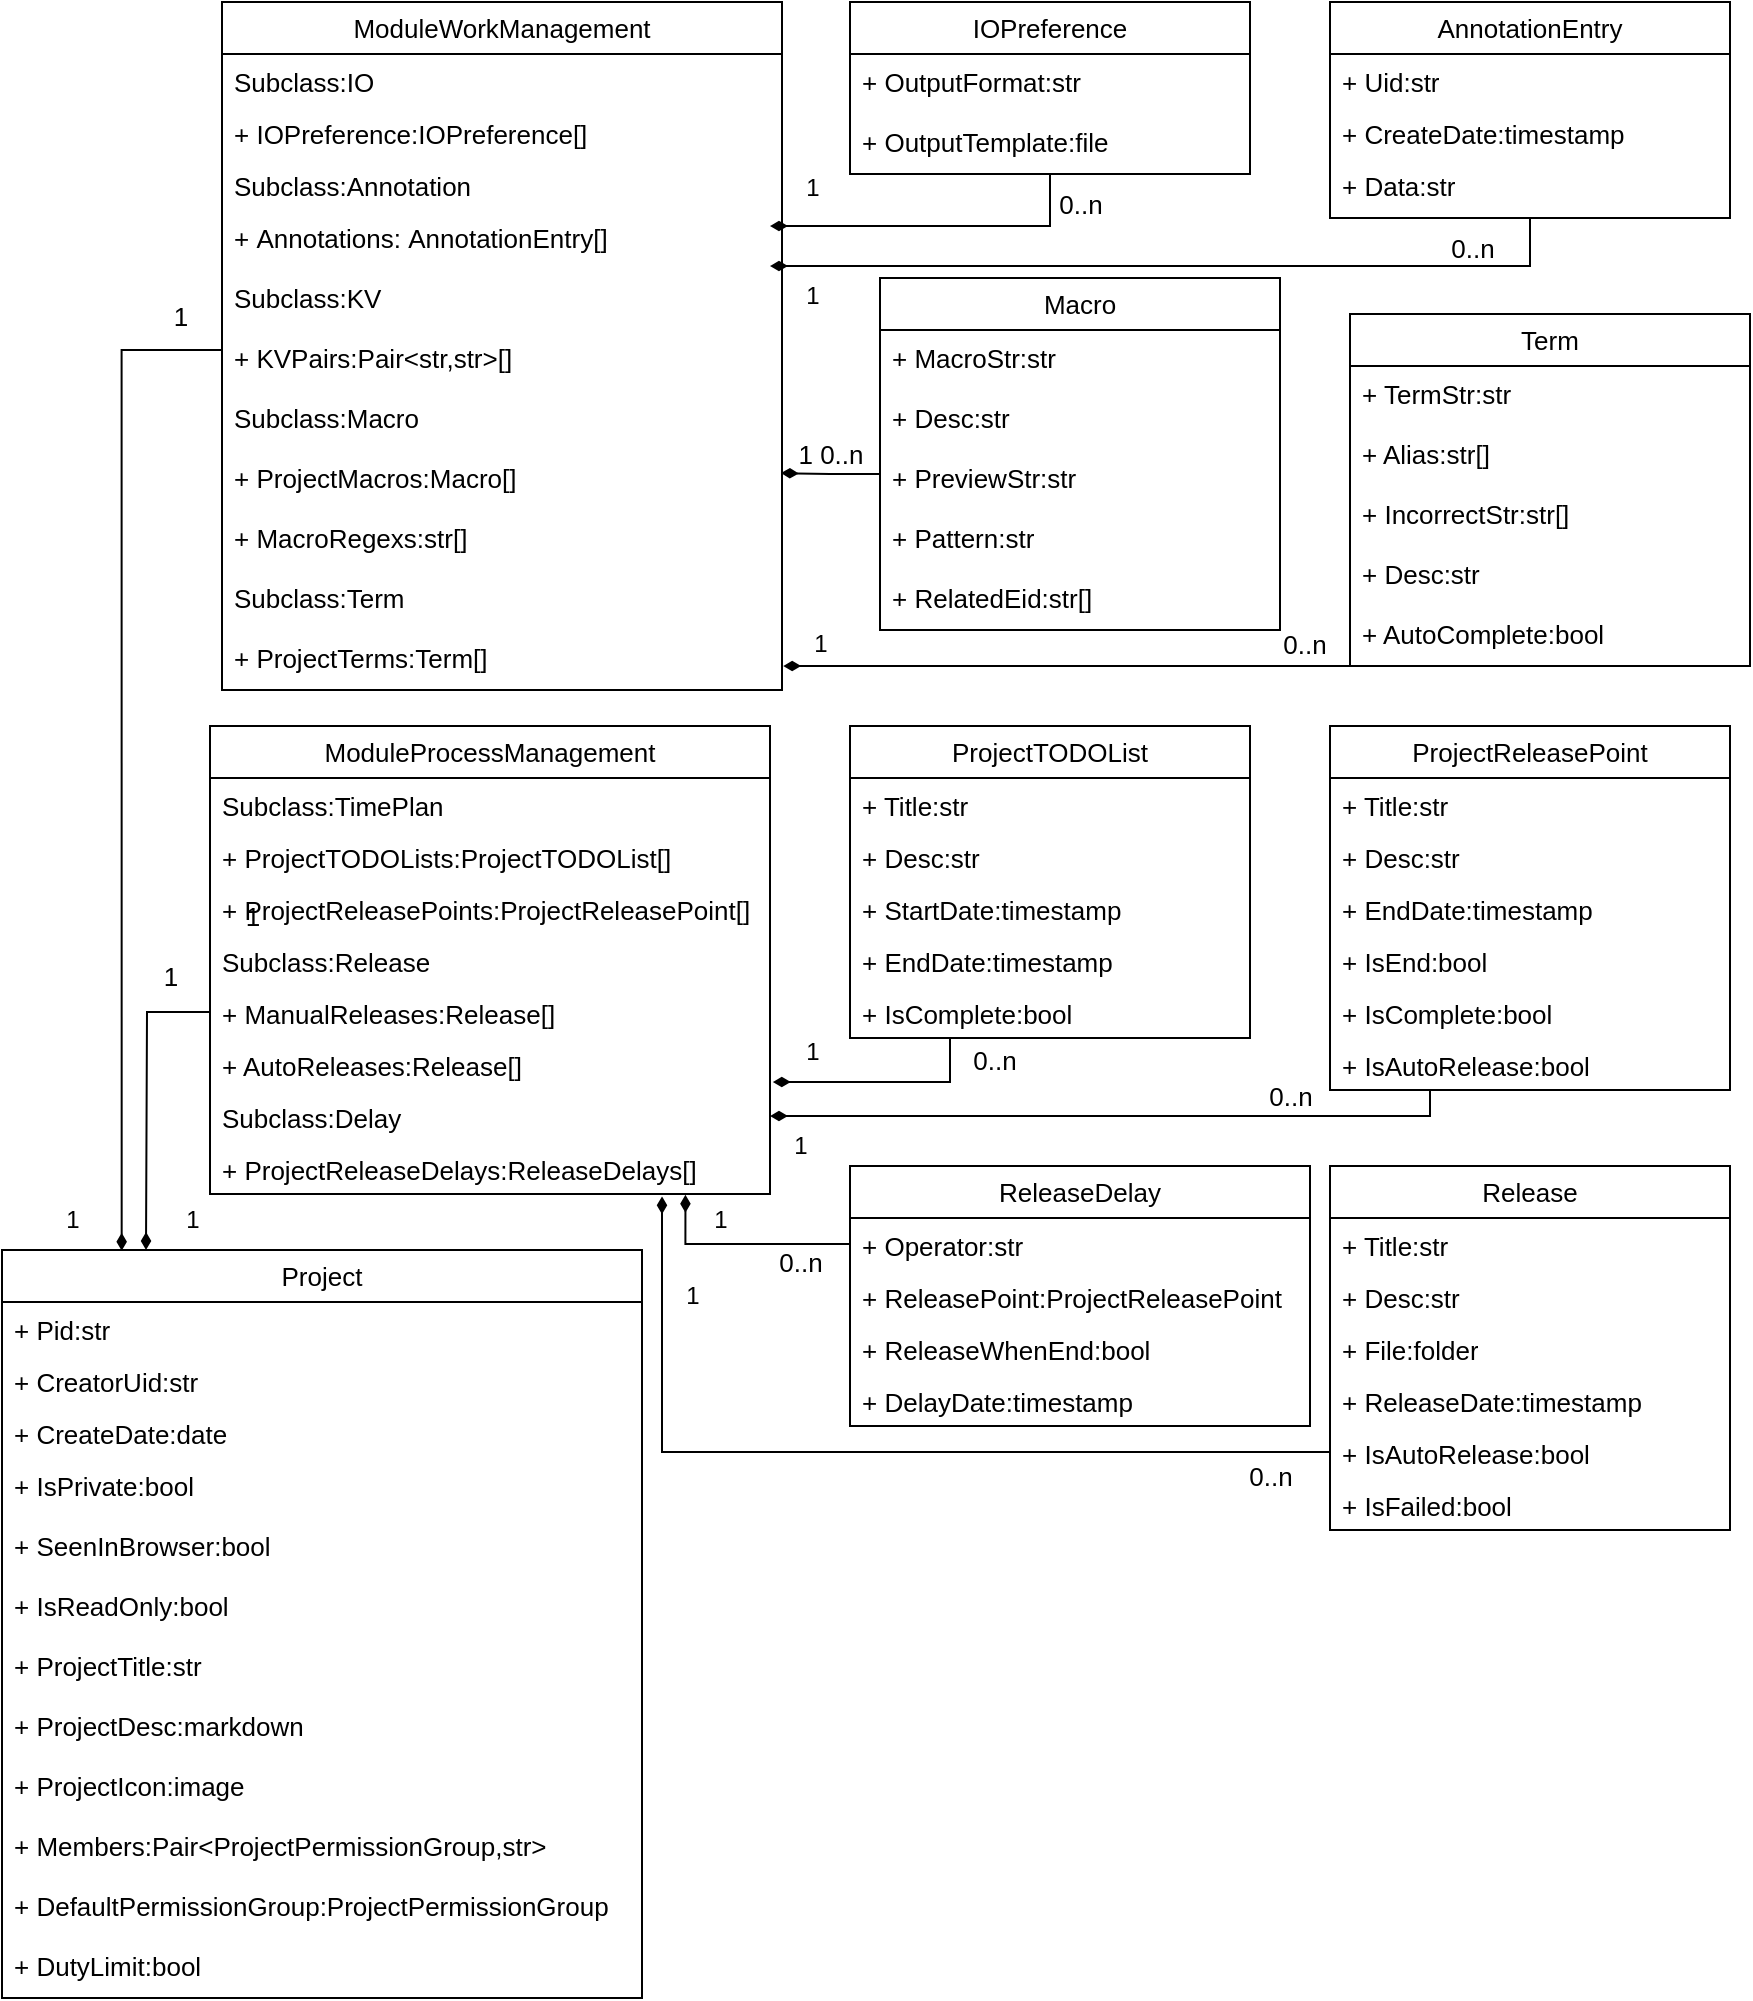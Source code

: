 <mxfile version="24.4.4" type="device">
  <diagram name="第 1 页" id="duQrCIHiaqTd_Oi0UtJW">
    <mxGraphModel dx="2378" dy="815" grid="1" gridSize="10" guides="1" tooltips="1" connect="1" arrows="1" fold="1" page="1" pageScale="1" pageWidth="827" pageHeight="1169" math="0" shadow="0">
      <root>
        <mxCell id="0" />
        <mxCell id="1" parent="0" />
        <mxCell id="gI9t6yz1Oa0XXFwcf4oz-1" value="Project" style="swimlane;fontStyle=0;childLayout=stackLayout;horizontal=1;startSize=26;fillColor=none;horizontalStack=0;resizeParent=1;resizeParentMax=0;resizeLast=0;collapsible=1;marginBottom=0;whiteSpace=wrap;html=1;fontSize=13;" parent="1" vertex="1">
          <mxGeometry x="-820" y="1042" width="320" height="374" as="geometry" />
        </mxCell>
        <mxCell id="gI9t6yz1Oa0XXFwcf4oz-2" value="+ Pid:str" style="text;strokeColor=none;fillColor=none;align=left;verticalAlign=top;spacingLeft=4;spacingRight=4;overflow=hidden;rotatable=0;points=[[0,0.5],[1,0.5]];portConstraint=eastwest;whiteSpace=wrap;html=1;fontSize=13;" parent="gI9t6yz1Oa0XXFwcf4oz-1" vertex="1">
          <mxGeometry y="26" width="320" height="26" as="geometry" />
        </mxCell>
        <mxCell id="gI9t6yz1Oa0XXFwcf4oz-3" value="+ CreatorUid:str" style="text;strokeColor=none;fillColor=none;align=left;verticalAlign=top;spacingLeft=4;spacingRight=4;overflow=hidden;rotatable=0;points=[[0,0.5],[1,0.5]];portConstraint=eastwest;whiteSpace=wrap;html=1;fontSize=13;" parent="gI9t6yz1Oa0XXFwcf4oz-1" vertex="1">
          <mxGeometry y="52" width="320" height="26" as="geometry" />
        </mxCell>
        <mxCell id="gI9t6yz1Oa0XXFwcf4oz-4" value="+ CreateDate:date" style="text;strokeColor=none;fillColor=none;align=left;verticalAlign=top;spacingLeft=4;spacingRight=4;overflow=hidden;rotatable=0;points=[[0,0.5],[1,0.5]];portConstraint=eastwest;whiteSpace=wrap;html=1;fontSize=13;" parent="gI9t6yz1Oa0XXFwcf4oz-1" vertex="1">
          <mxGeometry y="78" width="320" height="26" as="geometry" />
        </mxCell>
        <mxCell id="gI9t6yz1Oa0XXFwcf4oz-5" value="+ IsPrivate:bool" style="text;whiteSpace=wrap;html=1;fontFamily=Helvetica;fontSize=13;fontColor=default;spacingLeft=4;" parent="gI9t6yz1Oa0XXFwcf4oz-1" vertex="1">
          <mxGeometry y="104" width="320" height="30" as="geometry" />
        </mxCell>
        <mxCell id="gI9t6yz1Oa0XXFwcf4oz-6" value="+ SeenInBrowser:bool" style="text;whiteSpace=wrap;html=1;fontFamily=Helvetica;fontSize=13;fontColor=default;spacingLeft=4;" parent="gI9t6yz1Oa0XXFwcf4oz-1" vertex="1">
          <mxGeometry y="134" width="320" height="30" as="geometry" />
        </mxCell>
        <mxCell id="gI9t6yz1Oa0XXFwcf4oz-8" value="+ IsReadOnly:bool" style="text;whiteSpace=wrap;html=1;fontFamily=Helvetica;fontSize=13;fontColor=default;spacingLeft=4;" parent="gI9t6yz1Oa0XXFwcf4oz-1" vertex="1">
          <mxGeometry y="164" width="320" height="30" as="geometry" />
        </mxCell>
        <mxCell id="gI9t6yz1Oa0XXFwcf4oz-14" value="+ ProjectTitle:str" style="text;whiteSpace=wrap;html=1;fontFamily=Helvetica;fontSize=13;fontColor=default;spacingLeft=4;" parent="gI9t6yz1Oa0XXFwcf4oz-1" vertex="1">
          <mxGeometry y="194" width="320" height="30" as="geometry" />
        </mxCell>
        <mxCell id="gI9t6yz1Oa0XXFwcf4oz-13" value="+ ProjectDesc:markdown" style="text;whiteSpace=wrap;html=1;fontFamily=Helvetica;fontSize=13;fontColor=default;spacingLeft=4;" parent="gI9t6yz1Oa0XXFwcf4oz-1" vertex="1">
          <mxGeometry y="224" width="320" height="30" as="geometry" />
        </mxCell>
        <mxCell id="gI9t6yz1Oa0XXFwcf4oz-81" value="+ ProjectIcon:image" style="text;whiteSpace=wrap;html=1;fontFamily=Helvetica;fontSize=13;fontColor=default;spacingLeft=4;" parent="gI9t6yz1Oa0XXFwcf4oz-1" vertex="1">
          <mxGeometry y="254" width="320" height="30" as="geometry" />
        </mxCell>
        <mxCell id="gI9t6yz1Oa0XXFwcf4oz-11" value="+ Members:Pair&amp;lt;ProjectPermissionGroup,str&amp;gt;" style="text;whiteSpace=wrap;html=1;fontFamily=Helvetica;fontSize=13;fontColor=default;spacingLeft=4;" parent="gI9t6yz1Oa0XXFwcf4oz-1" vertex="1">
          <mxGeometry y="284" width="320" height="30" as="geometry" />
        </mxCell>
        <mxCell id="gI9t6yz1Oa0XXFwcf4oz-10" value="+ DefaultPermissionGroup:ProjectPermissionGroup" style="text;whiteSpace=wrap;html=1;fontFamily=Helvetica;fontSize=13;fontColor=default;spacingLeft=4;" parent="gI9t6yz1Oa0XXFwcf4oz-1" vertex="1">
          <mxGeometry y="314" width="320" height="30" as="geometry" />
        </mxCell>
        <mxCell id="iaXDbrhAoCBRmgVuGUHC-9" value="+ DutyLimit:bool" style="text;whiteSpace=wrap;html=1;fontFamily=Helvetica;fontSize=13;fontColor=default;spacingLeft=4;" parent="gI9t6yz1Oa0XXFwcf4oz-1" vertex="1">
          <mxGeometry y="344" width="320" height="30" as="geometry" />
        </mxCell>
        <mxCell id="gI9t6yz1Oa0XXFwcf4oz-55" value="AnnotationEntry" style="swimlane;fontStyle=0;childLayout=stackLayout;horizontal=1;startSize=26;fillColor=none;horizontalStack=0;resizeParent=1;resizeParentMax=0;resizeLast=0;collapsible=1;marginBottom=0;whiteSpace=wrap;html=1;fontSize=13;" parent="1" vertex="1">
          <mxGeometry x="-156" y="418" width="200" height="108" as="geometry" />
        </mxCell>
        <mxCell id="gI9t6yz1Oa0XXFwcf4oz-57" value="+ Uid:str" style="text;strokeColor=none;fillColor=none;align=left;verticalAlign=top;spacingLeft=4;spacingRight=4;overflow=hidden;rotatable=0;points=[[0,0.5],[1,0.5]];portConstraint=eastwest;whiteSpace=wrap;html=1;fontSize=13;" parent="gI9t6yz1Oa0XXFwcf4oz-55" vertex="1">
          <mxGeometry y="26" width="200" height="26" as="geometry" />
        </mxCell>
        <mxCell id="gI9t6yz1Oa0XXFwcf4oz-58" value="+ CreateDate:timestamp" style="text;strokeColor=none;fillColor=none;align=left;verticalAlign=top;spacingLeft=4;spacingRight=4;overflow=hidden;rotatable=0;points=[[0,0.5],[1,0.5]];portConstraint=eastwest;whiteSpace=wrap;html=1;fontSize=13;" parent="gI9t6yz1Oa0XXFwcf4oz-55" vertex="1">
          <mxGeometry y="52" width="200" height="26" as="geometry" />
        </mxCell>
        <mxCell id="gI9t6yz1Oa0XXFwcf4oz-60" value="+ Data:str" style="text;whiteSpace=wrap;html=1;fontFamily=Helvetica;fontSize=13;fontColor=default;spacingLeft=4;" parent="gI9t6yz1Oa0XXFwcf4oz-55" vertex="1">
          <mxGeometry y="78" width="200" height="30" as="geometry" />
        </mxCell>
        <mxCell id="GkcXhDEHEu3UvXluwhEP-16" value="ModuleProcessManagement" style="swimlane;fontStyle=0;childLayout=stackLayout;horizontal=1;startSize=26;fillColor=none;horizontalStack=0;resizeParent=1;resizeParentMax=0;resizeLast=0;collapsible=1;marginBottom=0;whiteSpace=wrap;html=1;fontSize=13;" parent="1" vertex="1">
          <mxGeometry x="-716" y="780" width="280" height="234" as="geometry" />
        </mxCell>
        <mxCell id="GkcXhDEHEu3UvXluwhEP-17" value="Subclass:TimePlan" style="text;strokeColor=none;fillColor=none;align=left;verticalAlign=top;spacingLeft=4;spacingRight=4;overflow=hidden;rotatable=0;points=[[0,0.5],[1,0.5]];portConstraint=eastwest;whiteSpace=wrap;html=1;fontSize=13;" parent="GkcXhDEHEu3UvXluwhEP-16" vertex="1">
          <mxGeometry y="26" width="280" height="26" as="geometry" />
        </mxCell>
        <mxCell id="GkcXhDEHEu3UvXluwhEP-18" value="+ ProjectTODOLists:ProjectTODOList[]" style="text;strokeColor=none;fillColor=none;align=left;verticalAlign=top;spacingLeft=4;spacingRight=4;overflow=hidden;rotatable=0;points=[[0,0.5],[1,0.5]];portConstraint=eastwest;whiteSpace=wrap;html=1;fontSize=13;" parent="GkcXhDEHEu3UvXluwhEP-16" vertex="1">
          <mxGeometry y="52" width="280" height="26" as="geometry" />
        </mxCell>
        <mxCell id="GkcXhDEHEu3UvXluwhEP-41" value="+ ProjectReleasePoints:ProjectReleasePoint[]" style="text;strokeColor=none;fillColor=none;align=left;verticalAlign=top;spacingLeft=4;spacingRight=4;overflow=hidden;rotatable=0;points=[[0,0.5],[1,0.5]];portConstraint=eastwest;whiteSpace=wrap;html=1;fontSize=13;" parent="GkcXhDEHEu3UvXluwhEP-16" vertex="1">
          <mxGeometry y="78" width="280" height="26" as="geometry" />
        </mxCell>
        <mxCell id="GkcXhDEHEu3UvXluwhEP-40" value="Subclass:Release" style="text;strokeColor=none;fillColor=none;align=left;verticalAlign=top;spacingLeft=4;spacingRight=4;overflow=hidden;rotatable=0;points=[[0,0.5],[1,0.5]];portConstraint=eastwest;whiteSpace=wrap;html=1;fontSize=13;" parent="GkcXhDEHEu3UvXluwhEP-16" vertex="1">
          <mxGeometry y="104" width="280" height="26" as="geometry" />
        </mxCell>
        <mxCell id="GkcXhDEHEu3UvXluwhEP-39" value="+ ManualReleases:Release[]" style="text;strokeColor=none;fillColor=none;align=left;verticalAlign=top;spacingLeft=4;spacingRight=4;overflow=hidden;rotatable=0;points=[[0,0.5],[1,0.5]];portConstraint=eastwest;whiteSpace=wrap;html=1;fontSize=13;" parent="GkcXhDEHEu3UvXluwhEP-16" vertex="1">
          <mxGeometry y="130" width="280" height="26" as="geometry" />
        </mxCell>
        <mxCell id="GkcXhDEHEu3UvXluwhEP-42" value="+ AutoReleases:Release[]" style="text;strokeColor=none;fillColor=none;align=left;verticalAlign=top;spacingLeft=4;spacingRight=4;overflow=hidden;rotatable=0;points=[[0,0.5],[1,0.5]];portConstraint=eastwest;whiteSpace=wrap;html=1;fontSize=13;" parent="GkcXhDEHEu3UvXluwhEP-16" vertex="1">
          <mxGeometry y="156" width="280" height="26" as="geometry" />
        </mxCell>
        <mxCell id="GkcXhDEHEu3UvXluwhEP-44" value="Subclass:Delay" style="text;strokeColor=none;fillColor=none;align=left;verticalAlign=top;spacingLeft=4;spacingRight=4;overflow=hidden;rotatable=0;points=[[0,0.5],[1,0.5]];portConstraint=eastwest;whiteSpace=wrap;html=1;fontSize=13;" parent="GkcXhDEHEu3UvXluwhEP-16" vertex="1">
          <mxGeometry y="182" width="280" height="26" as="geometry" />
        </mxCell>
        <mxCell id="GkcXhDEHEu3UvXluwhEP-45" value="+ ProjectReleaseDelays:ReleaseDelays[]" style="text;strokeColor=none;fillColor=none;align=left;verticalAlign=top;spacingLeft=4;spacingRight=4;overflow=hidden;rotatable=0;points=[[0,0.5],[1,0.5]];portConstraint=eastwest;whiteSpace=wrap;html=1;fontSize=13;" parent="GkcXhDEHEu3UvXluwhEP-16" vertex="1">
          <mxGeometry y="208" width="280" height="26" as="geometry" />
        </mxCell>
        <mxCell id="GkcXhDEHEu3UvXluwhEP-27" value="ModuleWorkManagement" style="swimlane;fontStyle=0;childLayout=stackLayout;horizontal=1;startSize=26;fillColor=none;horizontalStack=0;resizeParent=1;resizeParentMax=0;resizeLast=0;collapsible=1;marginBottom=0;whiteSpace=wrap;html=1;fontSize=13;" parent="1" vertex="1">
          <mxGeometry x="-710" y="418" width="280" height="344" as="geometry" />
        </mxCell>
        <mxCell id="GkcXhDEHEu3UvXluwhEP-28" value="Subclass:IO" style="text;strokeColor=none;fillColor=none;align=left;verticalAlign=top;spacingLeft=4;spacingRight=4;overflow=hidden;rotatable=0;points=[[0,0.5],[1,0.5]];portConstraint=eastwest;whiteSpace=wrap;html=1;fontSize=13;" parent="GkcXhDEHEu3UvXluwhEP-27" vertex="1">
          <mxGeometry y="26" width="280" height="26" as="geometry" />
        </mxCell>
        <mxCell id="GkcXhDEHEu3UvXluwhEP-29" value="+ IOPreference:IOPreference[]" style="text;strokeColor=none;fillColor=none;align=left;verticalAlign=top;spacingLeft=4;spacingRight=4;overflow=hidden;rotatable=0;points=[[0,0.5],[1,0.5]];portConstraint=eastwest;whiteSpace=wrap;html=1;fontSize=13;" parent="GkcXhDEHEu3UvXluwhEP-27" vertex="1">
          <mxGeometry y="52" width="280" height="26" as="geometry" />
        </mxCell>
        <mxCell id="GkcXhDEHEu3UvXluwhEP-30" value="Subclass:Annotation" style="text;strokeColor=none;fillColor=none;align=left;verticalAlign=top;spacingLeft=4;spacingRight=4;overflow=hidden;rotatable=0;points=[[0,0.5],[1,0.5]];portConstraint=eastwest;whiteSpace=wrap;html=1;fontSize=13;" parent="GkcXhDEHEu3UvXluwhEP-27" vertex="1">
          <mxGeometry y="78" width="280" height="26" as="geometry" />
        </mxCell>
        <mxCell id="GkcXhDEHEu3UvXluwhEP-31" value="+&amp;nbsp;Annotations:&amp;nbsp;AnnotationEntry[]" style="text;whiteSpace=wrap;html=1;fontFamily=Helvetica;fontSize=13;fontColor=default;spacingLeft=4;" parent="GkcXhDEHEu3UvXluwhEP-27" vertex="1">
          <mxGeometry y="104" width="280" height="30" as="geometry" />
        </mxCell>
        <mxCell id="GkcXhDEHEu3UvXluwhEP-34" value="Subclass:KV" style="text;whiteSpace=wrap;html=1;fontFamily=Helvetica;fontSize=13;fontColor=default;spacingLeft=4;" parent="GkcXhDEHEu3UvXluwhEP-27" vertex="1">
          <mxGeometry y="134" width="280" height="30" as="geometry" />
        </mxCell>
        <mxCell id="GkcXhDEHEu3UvXluwhEP-35" value="+ KVPairs:Pair&amp;lt;str,str&amp;gt;[]" style="text;whiteSpace=wrap;html=1;fontFamily=Helvetica;fontSize=13;fontColor=default;spacingLeft=4;" parent="GkcXhDEHEu3UvXluwhEP-27" vertex="1">
          <mxGeometry y="164" width="280" height="30" as="geometry" />
        </mxCell>
        <mxCell id="GkcXhDEHEu3UvXluwhEP-32" value="Subclass:Macro" style="text;whiteSpace=wrap;html=1;fontFamily=Helvetica;fontSize=13;fontColor=default;spacingLeft=4;" parent="GkcXhDEHEu3UvXluwhEP-27" vertex="1">
          <mxGeometry y="194" width="280" height="30" as="geometry" />
        </mxCell>
        <mxCell id="GkcXhDEHEu3UvXluwhEP-33" value="+ ProjectMacros:Macro[]" style="text;whiteSpace=wrap;html=1;fontFamily=Helvetica;fontSize=13;fontColor=default;spacingLeft=4;" parent="GkcXhDEHEu3UvXluwhEP-27" vertex="1">
          <mxGeometry y="224" width="280" height="30" as="geometry" />
        </mxCell>
        <mxCell id="GkcXhDEHEu3UvXluwhEP-47" value="+ MacroRegexs:str[]" style="text;whiteSpace=wrap;html=1;fontFamily=Helvetica;fontSize=13;fontColor=default;spacingLeft=4;" parent="GkcXhDEHEu3UvXluwhEP-27" vertex="1">
          <mxGeometry y="254" width="280" height="30" as="geometry" />
        </mxCell>
        <mxCell id="GkcXhDEHEu3UvXluwhEP-36" value="Subclass:Term" style="text;whiteSpace=wrap;html=1;fontFamily=Helvetica;fontSize=13;fontColor=default;spacingLeft=4;" parent="GkcXhDEHEu3UvXluwhEP-27" vertex="1">
          <mxGeometry y="284" width="280" height="30" as="geometry" />
        </mxCell>
        <mxCell id="GkcXhDEHEu3UvXluwhEP-37" value="+ ProjectTerms:Term[]" style="text;whiteSpace=wrap;html=1;fontFamily=Helvetica;fontSize=13;fontColor=default;spacingLeft=4;" parent="GkcXhDEHEu3UvXluwhEP-27" vertex="1">
          <mxGeometry y="314" width="280" height="30" as="geometry" />
        </mxCell>
        <mxCell id="GkcXhDEHEu3UvXluwhEP-48" value="Macro" style="swimlane;fontStyle=0;childLayout=stackLayout;horizontal=1;startSize=26;fillColor=none;horizontalStack=0;resizeParent=1;resizeParentMax=0;resizeLast=0;collapsible=1;marginBottom=0;whiteSpace=wrap;html=1;fontSize=13;" parent="1" vertex="1">
          <mxGeometry x="-381" y="556" width="200" height="176" as="geometry" />
        </mxCell>
        <mxCell id="GkcXhDEHEu3UvXluwhEP-52" value="+ MacroStr:str" style="text;whiteSpace=wrap;html=1;fontFamily=Helvetica;fontSize=13;fontColor=default;spacingLeft=4;" parent="GkcXhDEHEu3UvXluwhEP-48" vertex="1">
          <mxGeometry y="26" width="200" height="30" as="geometry" />
        </mxCell>
        <mxCell id="GkcXhDEHEu3UvXluwhEP-53" value="+ Desc:str" style="text;whiteSpace=wrap;html=1;fontFamily=Helvetica;fontSize=13;fontColor=default;spacingLeft=4;" parent="GkcXhDEHEu3UvXluwhEP-48" vertex="1">
          <mxGeometry y="56" width="200" height="30" as="geometry" />
        </mxCell>
        <mxCell id="Rgy7_vi8cr9XrP70HSUl-1" value="+ PreviewStr:str" style="text;whiteSpace=wrap;html=1;fontFamily=Helvetica;fontSize=13;fontColor=default;spacingLeft=4;" parent="GkcXhDEHEu3UvXluwhEP-48" vertex="1">
          <mxGeometry y="86" width="200" height="30" as="geometry" />
        </mxCell>
        <mxCell id="GkcXhDEHEu3UvXluwhEP-55" value="+ Pattern:str" style="text;whiteSpace=wrap;html=1;fontFamily=Helvetica;fontSize=13;fontColor=default;spacingLeft=4;" parent="GkcXhDEHEu3UvXluwhEP-48" vertex="1">
          <mxGeometry y="116" width="200" height="30" as="geometry" />
        </mxCell>
        <mxCell id="GkcXhDEHEu3UvXluwhEP-54" value="+ RelatedEid:str[]" style="text;whiteSpace=wrap;html=1;fontFamily=Helvetica;fontSize=13;fontColor=default;spacingLeft=4;" parent="GkcXhDEHEu3UvXluwhEP-48" vertex="1">
          <mxGeometry y="146" width="200" height="30" as="geometry" />
        </mxCell>
        <mxCell id="GkcXhDEHEu3UvXluwhEP-56" value="IOPreference" style="swimlane;fontStyle=0;childLayout=stackLayout;horizontal=1;startSize=26;fillColor=none;horizontalStack=0;resizeParent=1;resizeParentMax=0;resizeLast=0;collapsible=1;marginBottom=0;whiteSpace=wrap;html=1;fontSize=13;" parent="1" vertex="1">
          <mxGeometry x="-396" y="418" width="200" height="86" as="geometry" />
        </mxCell>
        <mxCell id="GkcXhDEHEu3UvXluwhEP-59" value="+ OutputFormat:str" style="text;whiteSpace=wrap;html=1;fontFamily=Helvetica;fontSize=13;fontColor=default;spacingLeft=4;" parent="GkcXhDEHEu3UvXluwhEP-56" vertex="1">
          <mxGeometry y="26" width="200" height="30" as="geometry" />
        </mxCell>
        <mxCell id="GkcXhDEHEu3UvXluwhEP-60" value="+ OutputTemplate:file" style="text;whiteSpace=wrap;html=1;fontFamily=Helvetica;fontSize=13;fontColor=default;spacingLeft=4;" parent="GkcXhDEHEu3UvXluwhEP-56" vertex="1">
          <mxGeometry y="56" width="200" height="30" as="geometry" />
        </mxCell>
        <mxCell id="GkcXhDEHEu3UvXluwhEP-68" value="Term" style="swimlane;fontStyle=0;childLayout=stackLayout;horizontal=1;startSize=26;fillColor=none;horizontalStack=0;resizeParent=1;resizeParentMax=0;resizeLast=0;collapsible=1;marginBottom=0;whiteSpace=wrap;html=1;fontSize=13;" parent="1" vertex="1">
          <mxGeometry x="-146" y="574" width="200" height="176" as="geometry" />
        </mxCell>
        <mxCell id="GkcXhDEHEu3UvXluwhEP-69" value="+ TermStr:str" style="text;whiteSpace=wrap;html=1;fontFamily=Helvetica;fontSize=13;fontColor=default;spacingLeft=4;" parent="GkcXhDEHEu3UvXluwhEP-68" vertex="1">
          <mxGeometry y="26" width="200" height="30" as="geometry" />
        </mxCell>
        <mxCell id="GkcXhDEHEu3UvXluwhEP-70" value="+ Alias:str[]" style="text;whiteSpace=wrap;html=1;fontFamily=Helvetica;fontSize=13;fontColor=default;spacingLeft=4;" parent="GkcXhDEHEu3UvXluwhEP-68" vertex="1">
          <mxGeometry y="56" width="200" height="30" as="geometry" />
        </mxCell>
        <mxCell id="GkcXhDEHEu3UvXluwhEP-71" value="+ IncorrectStr:str[]" style="text;whiteSpace=wrap;html=1;fontFamily=Helvetica;fontSize=13;fontColor=default;spacingLeft=4;" parent="GkcXhDEHEu3UvXluwhEP-68" vertex="1">
          <mxGeometry y="86" width="200" height="30" as="geometry" />
        </mxCell>
        <mxCell id="GkcXhDEHEu3UvXluwhEP-72" value="+ Desc:str" style="text;whiteSpace=wrap;html=1;fontFamily=Helvetica;fontSize=13;fontColor=default;spacingLeft=4;" parent="GkcXhDEHEu3UvXluwhEP-68" vertex="1">
          <mxGeometry y="116" width="200" height="30" as="geometry" />
        </mxCell>
        <mxCell id="GkcXhDEHEu3UvXluwhEP-75" value="+ AutoComplete:bool" style="text;whiteSpace=wrap;html=1;fontFamily=Helvetica;fontSize=13;fontColor=default;spacingLeft=4;" parent="GkcXhDEHEu3UvXluwhEP-68" vertex="1">
          <mxGeometry y="146" width="200" height="30" as="geometry" />
        </mxCell>
        <mxCell id="GkcXhDEHEu3UvXluwhEP-76" value="ProjectTODOList" style="swimlane;fontStyle=0;childLayout=stackLayout;horizontal=1;startSize=26;fillColor=none;horizontalStack=0;resizeParent=1;resizeParentMax=0;resizeLast=0;collapsible=1;marginBottom=0;whiteSpace=wrap;html=1;fontSize=13;" parent="1" vertex="1">
          <mxGeometry x="-396" y="780" width="200" height="156" as="geometry" />
        </mxCell>
        <mxCell id="GkcXhDEHEu3UvXluwhEP-78" value="+ Title:str" style="text;strokeColor=none;fillColor=none;align=left;verticalAlign=top;spacingLeft=4;spacingRight=4;overflow=hidden;rotatable=0;points=[[0,0.5],[1,0.5]];portConstraint=eastwest;whiteSpace=wrap;html=1;fontSize=13;" parent="GkcXhDEHEu3UvXluwhEP-76" vertex="1">
          <mxGeometry y="26" width="200" height="26" as="geometry" />
        </mxCell>
        <mxCell id="GkcXhDEHEu3UvXluwhEP-87" value="+ Desc:str" style="text;strokeColor=none;fillColor=none;align=left;verticalAlign=top;spacingLeft=4;spacingRight=4;overflow=hidden;rotatable=0;points=[[0,0.5],[1,0.5]];portConstraint=eastwest;whiteSpace=wrap;html=1;fontSize=13;" parent="GkcXhDEHEu3UvXluwhEP-76" vertex="1">
          <mxGeometry y="52" width="200" height="26" as="geometry" />
        </mxCell>
        <mxCell id="GkcXhDEHEu3UvXluwhEP-85" value="+ StartDate:timestamp" style="text;strokeColor=none;fillColor=none;align=left;verticalAlign=top;spacingLeft=4;spacingRight=4;overflow=hidden;rotatable=0;points=[[0,0.5],[1,0.5]];portConstraint=eastwest;whiteSpace=wrap;html=1;fontSize=13;" parent="GkcXhDEHEu3UvXluwhEP-76" vertex="1">
          <mxGeometry y="78" width="200" height="26" as="geometry" />
        </mxCell>
        <mxCell id="GkcXhDEHEu3UvXluwhEP-88" value="+ EndDate:timestamp" style="text;strokeColor=none;fillColor=none;align=left;verticalAlign=top;spacingLeft=4;spacingRight=4;overflow=hidden;rotatable=0;points=[[0,0.5],[1,0.5]];portConstraint=eastwest;whiteSpace=wrap;html=1;fontSize=13;" parent="GkcXhDEHEu3UvXluwhEP-76" vertex="1">
          <mxGeometry y="104" width="200" height="26" as="geometry" />
        </mxCell>
        <mxCell id="GkcXhDEHEu3UvXluwhEP-86" value="+ IsComplete:bool" style="text;strokeColor=none;fillColor=none;align=left;verticalAlign=top;spacingLeft=4;spacingRight=4;overflow=hidden;rotatable=0;points=[[0,0.5],[1,0.5]];portConstraint=eastwest;whiteSpace=wrap;html=1;fontSize=13;" parent="GkcXhDEHEu3UvXluwhEP-76" vertex="1">
          <mxGeometry y="130" width="200" height="26" as="geometry" />
        </mxCell>
        <mxCell id="GkcXhDEHEu3UvXluwhEP-90" value="ProjectReleasePoint" style="swimlane;fontStyle=0;childLayout=stackLayout;horizontal=1;startSize=26;fillColor=none;horizontalStack=0;resizeParent=1;resizeParentMax=0;resizeLast=0;collapsible=1;marginBottom=0;whiteSpace=wrap;html=1;fontSize=13;" parent="1" vertex="1">
          <mxGeometry x="-156" y="780" width="200" height="182" as="geometry" />
        </mxCell>
        <mxCell id="GkcXhDEHEu3UvXluwhEP-91" value="+ Title:str" style="text;strokeColor=none;fillColor=none;align=left;verticalAlign=top;spacingLeft=4;spacingRight=4;overflow=hidden;rotatable=0;points=[[0,0.5],[1,0.5]];portConstraint=eastwest;whiteSpace=wrap;html=1;fontSize=13;" parent="GkcXhDEHEu3UvXluwhEP-90" vertex="1">
          <mxGeometry y="26" width="200" height="26" as="geometry" />
        </mxCell>
        <mxCell id="GkcXhDEHEu3UvXluwhEP-93" value="+ Desc:str" style="text;strokeColor=none;fillColor=none;align=left;verticalAlign=top;spacingLeft=4;spacingRight=4;overflow=hidden;rotatable=0;points=[[0,0.5],[1,0.5]];portConstraint=eastwest;whiteSpace=wrap;html=1;fontSize=13;" parent="GkcXhDEHEu3UvXluwhEP-90" vertex="1">
          <mxGeometry y="52" width="200" height="26" as="geometry" />
        </mxCell>
        <mxCell id="GkcXhDEHEu3UvXluwhEP-95" value="+ EndDate:timestamp" style="text;strokeColor=none;fillColor=none;align=left;verticalAlign=top;spacingLeft=4;spacingRight=4;overflow=hidden;rotatable=0;points=[[0,0.5],[1,0.5]];portConstraint=eastwest;whiteSpace=wrap;html=1;fontSize=13;" parent="GkcXhDEHEu3UvXluwhEP-90" vertex="1">
          <mxGeometry y="78" width="200" height="26" as="geometry" />
        </mxCell>
        <mxCell id="GkcXhDEHEu3UvXluwhEP-96" value="+ IsEnd:bool" style="text;strokeColor=none;fillColor=none;align=left;verticalAlign=top;spacingLeft=4;spacingRight=4;overflow=hidden;rotatable=0;points=[[0,0.5],[1,0.5]];portConstraint=eastwest;whiteSpace=wrap;html=1;fontSize=13;" parent="GkcXhDEHEu3UvXluwhEP-90" vertex="1">
          <mxGeometry y="104" width="200" height="26" as="geometry" />
        </mxCell>
        <mxCell id="GkcXhDEHEu3UvXluwhEP-97" value="+ IsComplete:bool" style="text;strokeColor=none;fillColor=none;align=left;verticalAlign=top;spacingLeft=4;spacingRight=4;overflow=hidden;rotatable=0;points=[[0,0.5],[1,0.5]];portConstraint=eastwest;whiteSpace=wrap;html=1;fontSize=13;" parent="GkcXhDEHEu3UvXluwhEP-90" vertex="1">
          <mxGeometry y="130" width="200" height="26" as="geometry" />
        </mxCell>
        <mxCell id="GkcXhDEHEu3UvXluwhEP-98" value="+ IsAutoRelease:bool" style="text;strokeColor=none;fillColor=none;align=left;verticalAlign=top;spacingLeft=4;spacingRight=4;overflow=hidden;rotatable=0;points=[[0,0.5],[1,0.5]];portConstraint=eastwest;whiteSpace=wrap;html=1;fontSize=13;" parent="GkcXhDEHEu3UvXluwhEP-90" vertex="1">
          <mxGeometry y="156" width="200" height="26" as="geometry" />
        </mxCell>
        <mxCell id="GkcXhDEHEu3UvXluwhEP-99" value="Release" style="swimlane;fontStyle=0;childLayout=stackLayout;horizontal=1;startSize=26;fillColor=none;horizontalStack=0;resizeParent=1;resizeParentMax=0;resizeLast=0;collapsible=1;marginBottom=0;whiteSpace=wrap;html=1;fontSize=13;" parent="1" vertex="1">
          <mxGeometry x="-156" y="1000" width="200" height="182" as="geometry" />
        </mxCell>
        <mxCell id="GkcXhDEHEu3UvXluwhEP-100" value="+ Title:str" style="text;strokeColor=none;fillColor=none;align=left;verticalAlign=top;spacingLeft=4;spacingRight=4;overflow=hidden;rotatable=0;points=[[0,0.5],[1,0.5]];portConstraint=eastwest;whiteSpace=wrap;html=1;fontSize=13;" parent="GkcXhDEHEu3UvXluwhEP-99" vertex="1">
          <mxGeometry y="26" width="200" height="26" as="geometry" />
        </mxCell>
        <mxCell id="GkcXhDEHEu3UvXluwhEP-102" value="+ Desc:str" style="text;strokeColor=none;fillColor=none;align=left;verticalAlign=top;spacingLeft=4;spacingRight=4;overflow=hidden;rotatable=0;points=[[0,0.5],[1,0.5]];portConstraint=eastwest;whiteSpace=wrap;html=1;fontSize=13;" parent="GkcXhDEHEu3UvXluwhEP-99" vertex="1">
          <mxGeometry y="52" width="200" height="26" as="geometry" />
        </mxCell>
        <mxCell id="GkcXhDEHEu3UvXluwhEP-105" value="+ File:folder" style="text;strokeColor=none;fillColor=none;align=left;verticalAlign=top;spacingLeft=4;spacingRight=4;overflow=hidden;rotatable=0;points=[[0,0.5],[1,0.5]];portConstraint=eastwest;whiteSpace=wrap;html=1;fontSize=13;" parent="GkcXhDEHEu3UvXluwhEP-99" vertex="1">
          <mxGeometry y="78" width="200" height="26" as="geometry" />
        </mxCell>
        <mxCell id="GkcXhDEHEu3UvXluwhEP-103" value="+ ReleaseDate:timestamp" style="text;strokeColor=none;fillColor=none;align=left;verticalAlign=top;spacingLeft=4;spacingRight=4;overflow=hidden;rotatable=0;points=[[0,0.5],[1,0.5]];portConstraint=eastwest;whiteSpace=wrap;html=1;fontSize=13;" parent="GkcXhDEHEu3UvXluwhEP-99" vertex="1">
          <mxGeometry y="104" width="200" height="26" as="geometry" />
        </mxCell>
        <mxCell id="GkcXhDEHEu3UvXluwhEP-106" value="+ IsAutoRelease:bool" style="text;strokeColor=none;fillColor=none;align=left;verticalAlign=top;spacingLeft=4;spacingRight=4;overflow=hidden;rotatable=0;points=[[0,0.5],[1,0.5]];portConstraint=eastwest;whiteSpace=wrap;html=1;fontSize=13;" parent="GkcXhDEHEu3UvXluwhEP-99" vertex="1">
          <mxGeometry y="130" width="200" height="26" as="geometry" />
        </mxCell>
        <mxCell id="GkcXhDEHEu3UvXluwhEP-104" value="+ IsFailed:bool" style="text;strokeColor=none;fillColor=none;align=left;verticalAlign=top;spacingLeft=4;spacingRight=4;overflow=hidden;rotatable=0;points=[[0,0.5],[1,0.5]];portConstraint=eastwest;whiteSpace=wrap;html=1;fontSize=13;" parent="GkcXhDEHEu3UvXluwhEP-99" vertex="1">
          <mxGeometry y="156" width="200" height="26" as="geometry" />
        </mxCell>
        <mxCell id="GkcXhDEHEu3UvXluwhEP-107" value="ReleaseDelay" style="swimlane;fontStyle=0;childLayout=stackLayout;horizontal=1;startSize=26;fillColor=none;horizontalStack=0;resizeParent=1;resizeParentMax=0;resizeLast=0;collapsible=1;marginBottom=0;whiteSpace=wrap;html=1;fontSize=13;" parent="1" vertex="1">
          <mxGeometry x="-396" y="1000" width="230" height="130" as="geometry" />
        </mxCell>
        <mxCell id="GkcXhDEHEu3UvXluwhEP-108" value="+ Operator:str" style="text;strokeColor=none;fillColor=none;align=left;verticalAlign=top;spacingLeft=4;spacingRight=4;overflow=hidden;rotatable=0;points=[[0,0.5],[1,0.5]];portConstraint=eastwest;whiteSpace=wrap;html=1;fontSize=13;" parent="GkcXhDEHEu3UvXluwhEP-107" vertex="1">
          <mxGeometry y="26" width="230" height="26" as="geometry" />
        </mxCell>
        <mxCell id="GkcXhDEHEu3UvXluwhEP-109" value="+ ReleasePoint:ProjectReleasePoint" style="text;strokeColor=none;fillColor=none;align=left;verticalAlign=top;spacingLeft=4;spacingRight=4;overflow=hidden;rotatable=0;points=[[0,0.5],[1,0.5]];portConstraint=eastwest;whiteSpace=wrap;html=1;fontSize=13;" parent="GkcXhDEHEu3UvXluwhEP-107" vertex="1">
          <mxGeometry y="52" width="230" height="26" as="geometry" />
        </mxCell>
        <mxCell id="GkcXhDEHEu3UvXluwhEP-110" value="+ ReleaseWhenEnd:bool" style="text;strokeColor=none;fillColor=none;align=left;verticalAlign=top;spacingLeft=4;spacingRight=4;overflow=hidden;rotatable=0;points=[[0,0.5],[1,0.5]];portConstraint=eastwest;whiteSpace=wrap;html=1;fontSize=13;" parent="GkcXhDEHEu3UvXluwhEP-107" vertex="1">
          <mxGeometry y="78" width="230" height="26" as="geometry" />
        </mxCell>
        <mxCell id="GkcXhDEHEu3UvXluwhEP-111" value="+ DelayDate:timestamp" style="text;strokeColor=none;fillColor=none;align=left;verticalAlign=top;spacingLeft=4;spacingRight=4;overflow=hidden;rotatable=0;points=[[0,0.5],[1,0.5]];portConstraint=eastwest;whiteSpace=wrap;html=1;fontSize=13;" parent="GkcXhDEHEu3UvXluwhEP-107" vertex="1">
          <mxGeometry y="104" width="230" height="26" as="geometry" />
        </mxCell>
        <mxCell id="GkcXhDEHEu3UvXluwhEP-208" style="edgeStyle=orthogonalEdgeStyle;rounded=0;orthogonalLoop=1;jettySize=auto;html=1;exitX=0.5;exitY=1;exitDx=0;exitDy=0;endArrow=diamondThin;endFill=1;fontSize=13;" parent="1" source="GkcXhDEHEu3UvXluwhEP-60" edge="1">
          <mxGeometry relative="1" as="geometry">
            <mxPoint x="-436" y="530" as="targetPoint" />
            <Array as="points">
              <mxPoint x="-296" y="530" />
              <mxPoint x="-436" y="530" />
            </Array>
          </mxGeometry>
        </mxCell>
        <mxCell id="GkcXhDEHEu3UvXluwhEP-209" style="edgeStyle=orthogonalEdgeStyle;rounded=0;orthogonalLoop=1;jettySize=auto;html=1;exitX=0.5;exitY=1;exitDx=0;exitDy=0;endArrow=diamondThin;endFill=1;fontSize=13;" parent="1" source="gI9t6yz1Oa0XXFwcf4oz-60" edge="1">
          <mxGeometry relative="1" as="geometry">
            <mxPoint x="-436" y="550" as="targetPoint" />
            <Array as="points">
              <mxPoint x="-56" y="550" />
              <mxPoint x="-436" y="550" />
            </Array>
          </mxGeometry>
        </mxCell>
        <mxCell id="GkcXhDEHEu3UvXluwhEP-217" style="edgeStyle=orthogonalEdgeStyle;rounded=0;orthogonalLoop=1;jettySize=auto;html=1;exitX=0.25;exitY=1;exitDx=0;exitDy=0;entryX=1.005;entryY=0.846;entryDx=0;entryDy=0;entryPerimeter=0;endArrow=diamondThin;endFill=1;fontSize=13;" parent="1" source="GkcXhDEHEu3UvXluwhEP-76" target="GkcXhDEHEu3UvXluwhEP-42" edge="1">
          <mxGeometry relative="1" as="geometry" />
        </mxCell>
        <mxCell id="GkcXhDEHEu3UvXluwhEP-218" style="edgeStyle=orthogonalEdgeStyle;rounded=0;orthogonalLoop=1;jettySize=auto;html=1;exitX=0.25;exitY=1;exitDx=0;exitDy=0;entryX=1;entryY=0.5;entryDx=0;entryDy=0;endArrow=diamondThin;endFill=1;fontSize=13;" parent="1" source="GkcXhDEHEu3UvXluwhEP-90" target="GkcXhDEHEu3UvXluwhEP-44" edge="1">
          <mxGeometry relative="1" as="geometry">
            <Array as="points">
              <mxPoint x="-106" y="975" />
            </Array>
          </mxGeometry>
        </mxCell>
        <mxCell id="GkcXhDEHEu3UvXluwhEP-252" value="1" style="text;html=1;align=center;verticalAlign=middle;resizable=0;points=[];autosize=1;strokeColor=none;fillColor=none;fontSize=13;" parent="1" vertex="1">
          <mxGeometry x="-746" y="560" width="30" height="30" as="geometry" />
        </mxCell>
        <mxCell id="GkcXhDEHEu3UvXluwhEP-253" value="1" style="text;html=1;align=center;verticalAlign=middle;resizable=0;points=[];autosize=1;strokeColor=none;fillColor=none;fontSize=13;" parent="1" vertex="1">
          <mxGeometry x="-710" y="860" width="30" height="30" as="geometry" />
        </mxCell>
        <mxCell id="GkcXhDEHEu3UvXluwhEP-263" value="0..n" style="text;html=1;align=center;verticalAlign=middle;resizable=0;points=[];autosize=1;strokeColor=none;fillColor=none;fontSize=13;" parent="1" vertex="1">
          <mxGeometry x="-306" y="504" width="50" height="30" as="geometry" />
        </mxCell>
        <mxCell id="GkcXhDEHEu3UvXluwhEP-264" value="0..n" style="text;html=1;align=center;verticalAlign=middle;resizable=0;points=[];autosize=1;strokeColor=none;fillColor=none;fontSize=13;" parent="1" vertex="1">
          <mxGeometry x="-110" y="526" width="50" height="30" as="geometry" />
        </mxCell>
        <mxCell id="GkcXhDEHEu3UvXluwhEP-265" value="0..n" style="text;html=1;align=center;verticalAlign=middle;resizable=0;points=[];autosize=1;strokeColor=none;fillColor=none;fontSize=13;" parent="1" vertex="1">
          <mxGeometry x="-194" y="724" width="50" height="30" as="geometry" />
        </mxCell>
        <mxCell id="GkcXhDEHEu3UvXluwhEP-266" value="1 0..n" style="text;html=1;align=center;verticalAlign=middle;resizable=0;points=[];autosize=1;strokeColor=none;fillColor=none;fontSize=13;" parent="1" vertex="1">
          <mxGeometry x="-436" y="629" width="60" height="30" as="geometry" />
        </mxCell>
        <mxCell id="GkcXhDEHEu3UvXluwhEP-267" value="0..n" style="text;html=1;align=center;verticalAlign=middle;resizable=0;points=[];autosize=1;strokeColor=none;fillColor=none;fontSize=13;" parent="1" vertex="1">
          <mxGeometry x="-349" y="932" width="50" height="30" as="geometry" />
        </mxCell>
        <mxCell id="GkcXhDEHEu3UvXluwhEP-268" value="0..n" style="text;html=1;align=center;verticalAlign=middle;resizable=0;points=[];autosize=1;strokeColor=none;fillColor=none;fontSize=13;" parent="1" vertex="1">
          <mxGeometry x="-201" y="950" width="50" height="30" as="geometry" />
        </mxCell>
        <mxCell id="GkcXhDEHEu3UvXluwhEP-269" value="0..n" style="text;html=1;align=center;verticalAlign=middle;resizable=0;points=[];autosize=1;strokeColor=none;fillColor=none;fontSize=13;" parent="1" vertex="1">
          <mxGeometry x="-446" y="1033" width="50" height="30" as="geometry" />
        </mxCell>
        <mxCell id="GkcXhDEHEu3UvXluwhEP-270" value="0..n" style="text;html=1;align=center;verticalAlign=middle;resizable=0;points=[];autosize=1;strokeColor=none;fillColor=none;fontSize=13;" parent="1" vertex="1">
          <mxGeometry x="-211" y="1140" width="50" height="30" as="geometry" />
        </mxCell>
        <mxCell id="iaXDbrhAoCBRmgVuGUHC-2" style="edgeStyle=orthogonalEdgeStyle;rounded=0;orthogonalLoop=1;jettySize=auto;html=1;exitX=0;exitY=0.25;exitDx=0;exitDy=0;entryX=0.998;entryY=0.385;entryDx=0;entryDy=0;entryPerimeter=0;endArrow=diamondThin;endFill=1;" parent="1" source="GkcXhDEHEu3UvXluwhEP-55" target="GkcXhDEHEu3UvXluwhEP-33" edge="1">
          <mxGeometry relative="1" as="geometry">
            <Array as="points">
              <mxPoint x="-381" y="654" />
              <mxPoint x="-406" y="654" />
            </Array>
          </mxGeometry>
        </mxCell>
        <mxCell id="iaXDbrhAoCBRmgVuGUHC-3" style="edgeStyle=orthogonalEdgeStyle;rounded=0;orthogonalLoop=1;jettySize=auto;html=1;exitX=0;exitY=0.5;exitDx=0;exitDy=0;entryX=1.002;entryY=0.615;entryDx=0;entryDy=0;entryPerimeter=0;endArrow=diamondThin;endFill=1;" parent="1" source="GkcXhDEHEu3UvXluwhEP-75" target="GkcXhDEHEu3UvXluwhEP-37" edge="1">
          <mxGeometry relative="1" as="geometry">
            <Array as="points">
              <mxPoint x="-146" y="750" />
              <mxPoint x="-429" y="750" />
            </Array>
          </mxGeometry>
        </mxCell>
        <mxCell id="iaXDbrhAoCBRmgVuGUHC-4" style="edgeStyle=orthogonalEdgeStyle;rounded=0;orthogonalLoop=1;jettySize=auto;html=1;exitX=0;exitY=0.5;exitDx=0;exitDy=0;entryX=0.849;entryY=1.014;entryDx=0;entryDy=0;entryPerimeter=0;endArrow=diamondThin;endFill=1;" parent="1" source="GkcXhDEHEu3UvXluwhEP-108" target="GkcXhDEHEu3UvXluwhEP-45" edge="1">
          <mxGeometry relative="1" as="geometry" />
        </mxCell>
        <mxCell id="iaXDbrhAoCBRmgVuGUHC-5" style="edgeStyle=orthogonalEdgeStyle;rounded=0;orthogonalLoop=1;jettySize=auto;html=1;exitX=0;exitY=0.5;exitDx=0;exitDy=0;entryX=0.804;entryY=1.046;entryDx=0;entryDy=0;entryPerimeter=0;endArrow=diamondThin;endFill=1;" parent="1" source="GkcXhDEHEu3UvXluwhEP-106" target="GkcXhDEHEu3UvXluwhEP-45" edge="1">
          <mxGeometry relative="1" as="geometry">
            <Array as="points">
              <mxPoint x="-490" y="1143" />
              <mxPoint x="-490" y="1015" />
            </Array>
          </mxGeometry>
        </mxCell>
        <mxCell id="iaXDbrhAoCBRmgVuGUHC-6" style="edgeStyle=orthogonalEdgeStyle;rounded=0;orthogonalLoop=1;jettySize=auto;html=1;exitX=0;exitY=0.5;exitDx=0;exitDy=0;endArrow=diamondThin;endFill=1;" parent="1" source="GkcXhDEHEu3UvXluwhEP-39" edge="1">
          <mxGeometry relative="1" as="geometry">
            <mxPoint x="-748" y="1042" as="targetPoint" />
          </mxGeometry>
        </mxCell>
        <mxCell id="iaXDbrhAoCBRmgVuGUHC-7" style="edgeStyle=orthogonalEdgeStyle;rounded=0;orthogonalLoop=1;jettySize=auto;html=1;exitX=0;exitY=0;exitDx=0;exitDy=0;entryX=0.187;entryY=0.001;entryDx=0;entryDy=0;endArrow=diamondThin;endFill=1;entryPerimeter=0;" parent="1" source="GkcXhDEHEu3UvXluwhEP-32" target="gI9t6yz1Oa0XXFwcf4oz-1" edge="1">
          <mxGeometry relative="1" as="geometry" />
        </mxCell>
        <mxCell id="iaXDbrhAoCBRmgVuGUHC-8" value="1" style="text;html=1;align=center;verticalAlign=middle;resizable=0;points=[];autosize=1;strokeColor=none;fillColor=none;fontSize=13;" parent="1" vertex="1">
          <mxGeometry x="-751" y="890" width="30" height="30" as="geometry" />
        </mxCell>
        <mxCell id="iO8rQZ6ih4lfwwT7dncX-1" value="1" style="text;html=1;align=center;verticalAlign=middle;resizable=0;points=[];autosize=1;strokeColor=none;fillColor=none;" vertex="1" parent="1">
          <mxGeometry x="-800" y="1012" width="30" height="30" as="geometry" />
        </mxCell>
        <mxCell id="iO8rQZ6ih4lfwwT7dncX-3" value="1" style="text;html=1;align=center;verticalAlign=middle;resizable=0;points=[];autosize=1;strokeColor=none;fillColor=none;" vertex="1" parent="1">
          <mxGeometry x="-740" y="1012" width="30" height="30" as="geometry" />
        </mxCell>
        <mxCell id="iO8rQZ6ih4lfwwT7dncX-5" value="1" style="text;html=1;align=center;verticalAlign=middle;resizable=0;points=[];autosize=1;strokeColor=none;fillColor=none;" vertex="1" parent="1">
          <mxGeometry x="-476" y="1012" width="30" height="30" as="geometry" />
        </mxCell>
        <mxCell id="iO8rQZ6ih4lfwwT7dncX-6" value="1" style="text;html=1;align=center;verticalAlign=middle;resizable=0;points=[];autosize=1;strokeColor=none;fillColor=none;" vertex="1" parent="1">
          <mxGeometry x="-490" y="1050" width="30" height="30" as="geometry" />
        </mxCell>
        <mxCell id="iO8rQZ6ih4lfwwT7dncX-7" value="1" style="text;html=1;align=center;verticalAlign=middle;resizable=0;points=[];autosize=1;strokeColor=none;fillColor=none;" vertex="1" parent="1">
          <mxGeometry x="-436" y="975" width="30" height="30" as="geometry" />
        </mxCell>
        <mxCell id="iO8rQZ6ih4lfwwT7dncX-8" value="1" style="text;html=1;align=center;verticalAlign=middle;resizable=0;points=[];autosize=1;strokeColor=none;fillColor=none;" vertex="1" parent="1">
          <mxGeometry x="-430" y="928" width="30" height="30" as="geometry" />
        </mxCell>
        <mxCell id="iO8rQZ6ih4lfwwT7dncX-9" value="1" style="text;html=1;align=center;verticalAlign=middle;resizable=0;points=[];autosize=1;strokeColor=none;fillColor=none;" vertex="1" parent="1">
          <mxGeometry x="-426" y="724" width="30" height="30" as="geometry" />
        </mxCell>
        <mxCell id="iO8rQZ6ih4lfwwT7dncX-10" value="1" style="text;html=1;align=center;verticalAlign=middle;resizable=0;points=[];autosize=1;strokeColor=none;fillColor=none;" vertex="1" parent="1">
          <mxGeometry x="-430" y="550" width="30" height="30" as="geometry" />
        </mxCell>
        <mxCell id="iO8rQZ6ih4lfwwT7dncX-11" value="1" style="text;html=1;align=center;verticalAlign=middle;resizable=0;points=[];autosize=1;strokeColor=none;fillColor=none;" vertex="1" parent="1">
          <mxGeometry x="-430" y="496" width="30" height="30" as="geometry" />
        </mxCell>
      </root>
    </mxGraphModel>
  </diagram>
</mxfile>

